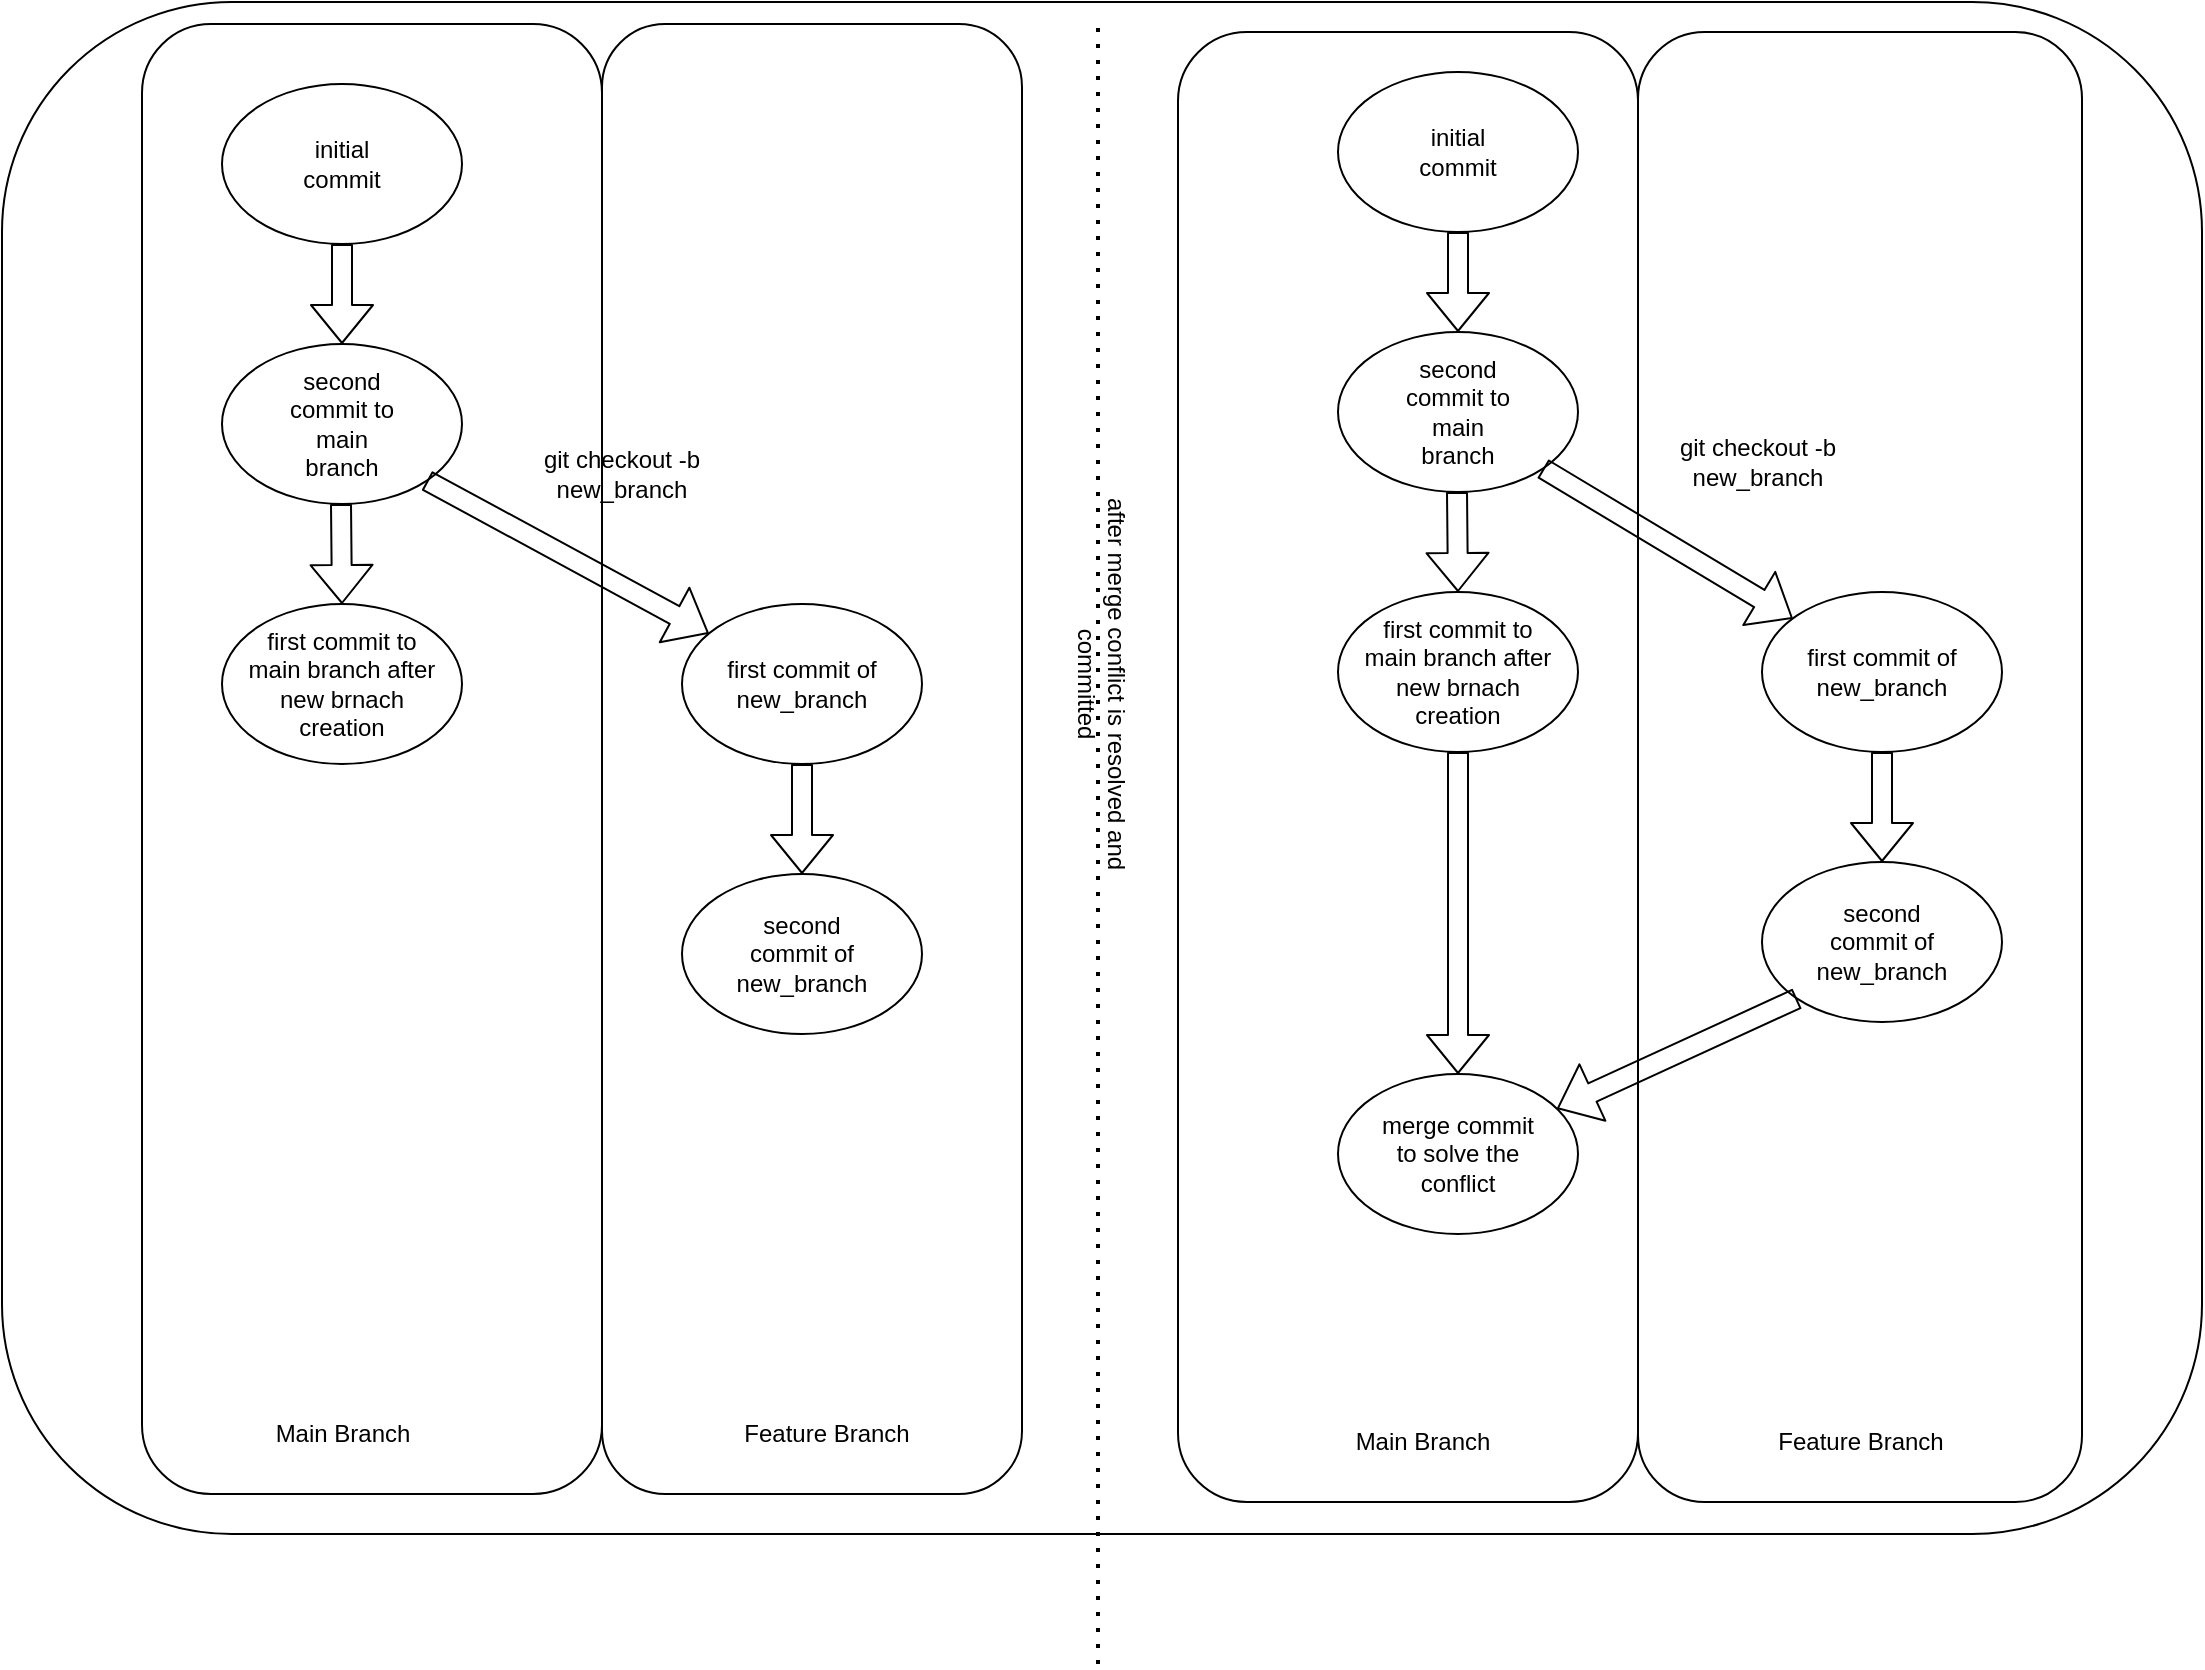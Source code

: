 <mxfile>
    <diagram id="otmwXLSLBnoh-zQu1shb" name="Page-1">
        <mxGraphModel dx="870" dy="826" grid="1" gridSize="10" guides="1" tooltips="1" connect="1" arrows="1" fold="1" page="1" pageScale="1" pageWidth="1100" pageHeight="850" math="0" shadow="0">
            <root>
                <mxCell id="0"/>
                <mxCell id="1" parent="0"/>
                <mxCell id="44" value="" style="rounded=1;whiteSpace=wrap;html=1;" parent="1" vertex="1">
                    <mxGeometry y="4" width="1100" height="766" as="geometry"/>
                </mxCell>
                <mxCell id="38" value="" style="rounded=1;whiteSpace=wrap;html=1;" parent="1" vertex="1">
                    <mxGeometry x="818" y="19" width="222" height="735" as="geometry"/>
                </mxCell>
                <mxCell id="39" value="" style="rounded=1;whiteSpace=wrap;html=1;" parent="1" vertex="1">
                    <mxGeometry x="588" y="19" width="230" height="735" as="geometry"/>
                </mxCell>
                <mxCell id="37" value="" style="rounded=1;whiteSpace=wrap;html=1;" parent="1" vertex="1">
                    <mxGeometry x="300" y="15" width="210" height="735" as="geometry"/>
                </mxCell>
                <mxCell id="36" value="" style="rounded=1;whiteSpace=wrap;html=1;" parent="1" vertex="1">
                    <mxGeometry x="70" y="15" width="230" height="735" as="geometry"/>
                </mxCell>
                <mxCell id="2" value="" style="ellipse;whiteSpace=wrap;html=1;" parent="1" vertex="1">
                    <mxGeometry x="110" y="45" width="120" height="80" as="geometry"/>
                </mxCell>
                <mxCell id="3" value="" style="ellipse;whiteSpace=wrap;html=1;" parent="1" vertex="1">
                    <mxGeometry x="110" y="175" width="120" height="80" as="geometry"/>
                </mxCell>
                <mxCell id="4" value="" style="ellipse;whiteSpace=wrap;html=1;" parent="1" vertex="1">
                    <mxGeometry x="340" y="305" width="120" height="80" as="geometry"/>
                </mxCell>
                <mxCell id="5" value="" style="ellipse;whiteSpace=wrap;html=1;" parent="1" vertex="1">
                    <mxGeometry x="340" y="440" width="120" height="80" as="geometry"/>
                </mxCell>
                <mxCell id="6" value="" style="shape=flexArrow;endArrow=classic;html=1;exitX=0.5;exitY=1;exitDx=0;exitDy=0;entryX=0.5;entryY=0;entryDx=0;entryDy=0;" parent="1" source="2" target="3" edge="1">
                    <mxGeometry width="50" height="50" relative="1" as="geometry">
                        <mxPoint x="470" y="555" as="sourcePoint"/>
                        <mxPoint x="520" y="505" as="targetPoint"/>
                    </mxGeometry>
                </mxCell>
                <mxCell id="7" value="initial commit" style="text;html=1;strokeColor=none;fillColor=none;align=center;verticalAlign=middle;whiteSpace=wrap;rounded=0;" parent="1" vertex="1">
                    <mxGeometry x="140" y="70" width="60" height="30" as="geometry"/>
                </mxCell>
                <mxCell id="8" value="second commit to main branch" style="text;html=1;strokeColor=none;fillColor=none;align=center;verticalAlign=middle;whiteSpace=wrap;rounded=0;" parent="1" vertex="1">
                    <mxGeometry x="140" y="200" width="60" height="30" as="geometry"/>
                </mxCell>
                <mxCell id="9" value="" style="shape=flexArrow;endArrow=classic;html=1;exitX=1;exitY=1;exitDx=0;exitDy=0;" parent="1" source="3" target="4" edge="1">
                    <mxGeometry width="50" height="50" relative="1" as="geometry">
                        <mxPoint x="580" y="495" as="sourcePoint"/>
                        <mxPoint x="630" y="445" as="targetPoint"/>
                    </mxGeometry>
                </mxCell>
                <mxCell id="10" value="git checkout -b new_branch" style="text;html=1;strokeColor=none;fillColor=none;align=center;verticalAlign=middle;whiteSpace=wrap;rounded=0;" parent="1" vertex="1">
                    <mxGeometry x="250" y="225" width="120" height="30" as="geometry"/>
                </mxCell>
                <mxCell id="12" value="first commit of new_branch" style="text;html=1;strokeColor=none;fillColor=none;align=center;verticalAlign=middle;whiteSpace=wrap;rounded=0;" parent="1" vertex="1">
                    <mxGeometry x="360" y="330" width="80" height="30" as="geometry"/>
                </mxCell>
                <mxCell id="13" value="second commit of new_branch" style="text;html=1;strokeColor=none;fillColor=none;align=center;verticalAlign=middle;whiteSpace=wrap;rounded=0;" parent="1" vertex="1">
                    <mxGeometry x="360" y="465" width="80" height="30" as="geometry"/>
                </mxCell>
                <mxCell id="14" value="" style="shape=flexArrow;endArrow=classic;html=1;exitX=0.5;exitY=1;exitDx=0;exitDy=0;entryX=0.5;entryY=0;entryDx=0;entryDy=0;" parent="1" source="4" target="5" edge="1">
                    <mxGeometry width="50" height="50" relative="1" as="geometry">
                        <mxPoint x="580" y="465" as="sourcePoint"/>
                        <mxPoint x="630" y="415" as="targetPoint"/>
                    </mxGeometry>
                </mxCell>
                <mxCell id="15" value="" style="endArrow=none;dashed=1;html=1;dashPattern=1 3;strokeWidth=2;" parent="1" edge="1">
                    <mxGeometry width="50" height="50" relative="1" as="geometry">
                        <mxPoint x="548" y="835" as="sourcePoint"/>
                        <mxPoint x="548" y="15" as="targetPoint"/>
                    </mxGeometry>
                </mxCell>
                <mxCell id="16" value="after merge conflict is resolved and committed" style="text;html=1;strokeColor=none;fillColor=none;align=center;verticalAlign=middle;whiteSpace=wrap;rounded=0;rotation=90;" parent="1" vertex="1">
                    <mxGeometry x="440" y="330" width="220" height="30" as="geometry"/>
                </mxCell>
                <mxCell id="17" value="" style="ellipse;whiteSpace=wrap;html=1;" parent="1" vertex="1">
                    <mxGeometry x="668" y="39" width="120" height="80" as="geometry"/>
                </mxCell>
                <mxCell id="18" value="" style="ellipse;whiteSpace=wrap;html=1;" parent="1" vertex="1">
                    <mxGeometry x="668" y="169" width="120" height="80" as="geometry"/>
                </mxCell>
                <mxCell id="19" value="" style="ellipse;whiteSpace=wrap;html=1;" parent="1" vertex="1">
                    <mxGeometry x="880" y="299" width="120" height="80" as="geometry"/>
                </mxCell>
                <mxCell id="20" value="" style="ellipse;whiteSpace=wrap;html=1;" parent="1" vertex="1">
                    <mxGeometry x="880" y="434" width="120" height="80" as="geometry"/>
                </mxCell>
                <mxCell id="21" value="" style="shape=flexArrow;endArrow=classic;html=1;exitX=0.5;exitY=1;exitDx=0;exitDy=0;entryX=0.5;entryY=0;entryDx=0;entryDy=0;" parent="1" source="17" target="18" edge="1">
                    <mxGeometry width="50" height="50" relative="1" as="geometry">
                        <mxPoint x="1028" y="549" as="sourcePoint"/>
                        <mxPoint x="1078" y="499" as="targetPoint"/>
                    </mxGeometry>
                </mxCell>
                <mxCell id="22" value="initial commit" style="text;html=1;strokeColor=none;fillColor=none;align=center;verticalAlign=middle;whiteSpace=wrap;rounded=0;" parent="1" vertex="1">
                    <mxGeometry x="698" y="64" width="60" height="30" as="geometry"/>
                </mxCell>
                <mxCell id="23" value="second commit to main branch" style="text;html=1;strokeColor=none;fillColor=none;align=center;verticalAlign=middle;whiteSpace=wrap;rounded=0;" parent="1" vertex="1">
                    <mxGeometry x="698" y="194" width="60" height="30" as="geometry"/>
                </mxCell>
                <mxCell id="24" value="" style="shape=flexArrow;endArrow=classic;html=1;exitX=1;exitY=1;exitDx=0;exitDy=0;" parent="1" source="18" target="19" edge="1">
                    <mxGeometry width="50" height="50" relative="1" as="geometry">
                        <mxPoint x="1148" y="489" as="sourcePoint"/>
                        <mxPoint x="1198" y="439" as="targetPoint"/>
                    </mxGeometry>
                </mxCell>
                <mxCell id="25" value="git checkout -b new_branch" style="text;html=1;strokeColor=none;fillColor=none;align=center;verticalAlign=middle;whiteSpace=wrap;rounded=0;" parent="1" vertex="1">
                    <mxGeometry x="818" y="219" width="120" height="30" as="geometry"/>
                </mxCell>
                <mxCell id="26" value="first commit of new_branch" style="text;html=1;strokeColor=none;fillColor=none;align=center;verticalAlign=middle;whiteSpace=wrap;rounded=0;" parent="1" vertex="1">
                    <mxGeometry x="900" y="324" width="80" height="30" as="geometry"/>
                </mxCell>
                <mxCell id="27" value="second commit of new_branch" style="text;html=1;strokeColor=none;fillColor=none;align=center;verticalAlign=middle;whiteSpace=wrap;rounded=0;" parent="1" vertex="1">
                    <mxGeometry x="900" y="459" width="80" height="30" as="geometry"/>
                </mxCell>
                <mxCell id="28" value="" style="shape=flexArrow;endArrow=classic;html=1;exitX=0.5;exitY=1;exitDx=0;exitDy=0;entryX=0.5;entryY=0;entryDx=0;entryDy=0;" parent="1" source="19" target="20" edge="1">
                    <mxGeometry width="50" height="50" relative="1" as="geometry">
                        <mxPoint x="1120" y="459" as="sourcePoint"/>
                        <mxPoint x="1170" y="409" as="targetPoint"/>
                    </mxGeometry>
                </mxCell>
                <mxCell id="40" value="Main Branch" style="text;html=1;strokeColor=none;fillColor=none;align=center;verticalAlign=middle;whiteSpace=wrap;rounded=0;" parent="1" vertex="1">
                    <mxGeometry x="117.5" y="705" width="105" height="30" as="geometry"/>
                </mxCell>
                <mxCell id="41" value="Feature Branch" style="text;html=1;strokeColor=none;fillColor=none;align=center;verticalAlign=middle;whiteSpace=wrap;rounded=0;" parent="1" vertex="1">
                    <mxGeometry x="360" y="705" width="105" height="30" as="geometry"/>
                </mxCell>
                <mxCell id="42" value="Main Branch" style="text;html=1;strokeColor=none;fillColor=none;align=center;verticalAlign=middle;whiteSpace=wrap;rounded=0;" parent="1" vertex="1">
                    <mxGeometry x="658" y="709" width="105" height="30" as="geometry"/>
                </mxCell>
                <mxCell id="43" value="Feature Branch" style="text;html=1;strokeColor=none;fillColor=none;align=center;verticalAlign=middle;whiteSpace=wrap;rounded=0;" parent="1" vertex="1">
                    <mxGeometry x="877" y="709" width="105" height="30" as="geometry"/>
                </mxCell>
                <mxCell id="45" value="" style="ellipse;whiteSpace=wrap;html=1;" vertex="1" parent="1">
                    <mxGeometry x="110" y="305" width="120" height="80" as="geometry"/>
                </mxCell>
                <mxCell id="46" value="first commit to main branch after new brnach creation" style="text;html=1;strokeColor=none;fillColor=none;align=center;verticalAlign=middle;whiteSpace=wrap;rounded=0;" vertex="1" parent="1">
                    <mxGeometry x="120" y="330" width="100" height="30" as="geometry"/>
                </mxCell>
                <mxCell id="47" value="" style="shape=flexArrow;endArrow=classic;html=1;exitX=0.5;exitY=1;exitDx=0;exitDy=0;" edge="1" parent="1">
                    <mxGeometry width="50" height="50" relative="1" as="geometry">
                        <mxPoint x="169.5" y="255" as="sourcePoint"/>
                        <mxPoint x="170" y="305" as="targetPoint"/>
                    </mxGeometry>
                </mxCell>
                <mxCell id="48" value="" style="ellipse;whiteSpace=wrap;html=1;" vertex="1" parent="1">
                    <mxGeometry x="668" y="299" width="120" height="80" as="geometry"/>
                </mxCell>
                <mxCell id="49" value="first commit to main branch after new brnach creation" style="text;html=1;strokeColor=none;fillColor=none;align=center;verticalAlign=middle;whiteSpace=wrap;rounded=0;" vertex="1" parent="1">
                    <mxGeometry x="678" y="324" width="100" height="30" as="geometry"/>
                </mxCell>
                <mxCell id="50" value="" style="shape=flexArrow;endArrow=classic;html=1;exitX=0.5;exitY=1;exitDx=0;exitDy=0;" edge="1" parent="1">
                    <mxGeometry width="50" height="50" relative="1" as="geometry">
                        <mxPoint x="727.5" y="249" as="sourcePoint"/>
                        <mxPoint x="728" y="299" as="targetPoint"/>
                    </mxGeometry>
                </mxCell>
                <mxCell id="51" value="" style="ellipse;whiteSpace=wrap;html=1;" vertex="1" parent="1">
                    <mxGeometry x="668" y="540" width="120" height="80" as="geometry"/>
                </mxCell>
                <mxCell id="52" value="merge commit&lt;br&gt;to solve the conflict" style="text;html=1;strokeColor=none;fillColor=none;align=center;verticalAlign=middle;whiteSpace=wrap;rounded=0;" vertex="1" parent="1">
                    <mxGeometry x="688" y="565" width="80" height="30" as="geometry"/>
                </mxCell>
                <mxCell id="53" value="" style="shape=flexArrow;endArrow=classic;html=1;exitX=0.5;exitY=1;exitDx=0;exitDy=0;entryX=0.5;entryY=0;entryDx=0;entryDy=0;" edge="1" parent="1" source="48" target="51">
                    <mxGeometry width="50" height="50" relative="1" as="geometry">
                        <mxPoint x="737.5" y="379" as="sourcePoint"/>
                        <mxPoint x="738" y="429" as="targetPoint"/>
                    </mxGeometry>
                </mxCell>
                <mxCell id="54" value="" style="shape=flexArrow;endArrow=classic;html=1;exitX=0;exitY=1;exitDx=0;exitDy=0;" edge="1" parent="1" source="20" target="51">
                    <mxGeometry width="50" height="50" relative="1" as="geometry">
                        <mxPoint x="890" y="520" as="sourcePoint"/>
                        <mxPoint x="892.5" y="691" as="targetPoint"/>
                    </mxGeometry>
                </mxCell>
            </root>
        </mxGraphModel>
    </diagram>
</mxfile>